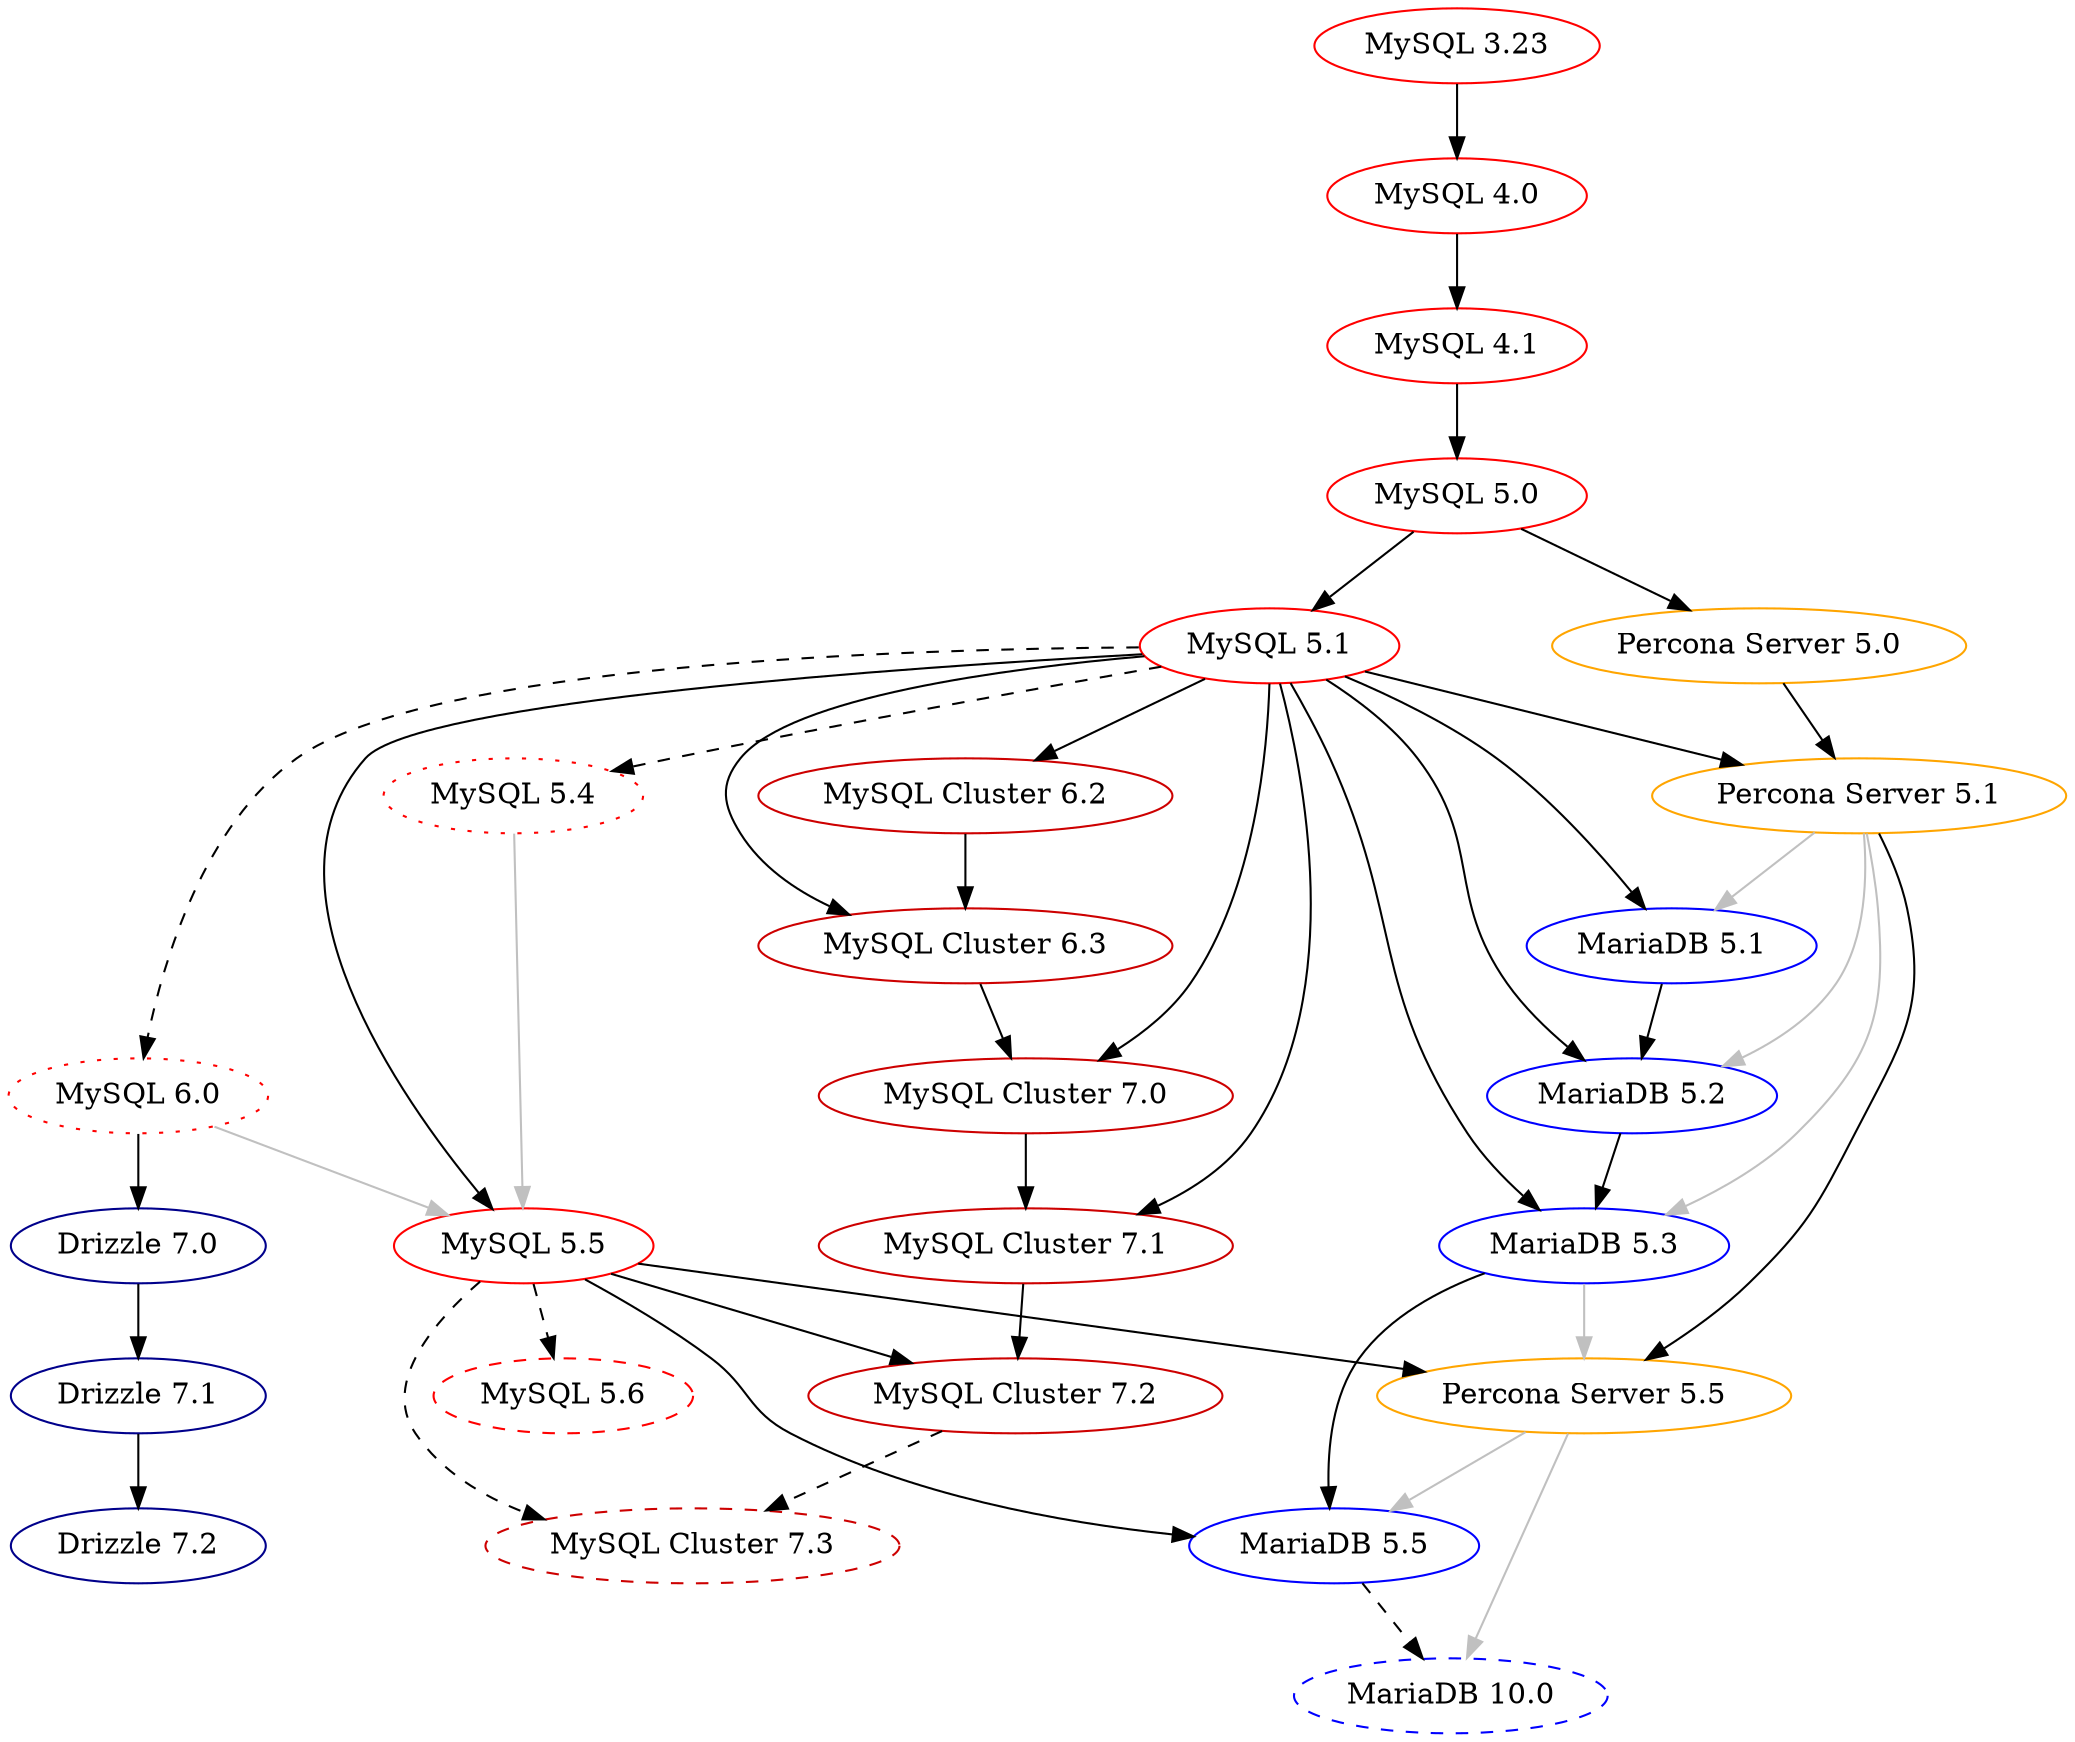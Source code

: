 digraph mysql_history_graph {
	/* Standards:
	   Non-GA: 		dotted
	   Abandoned: 		dotted 
	   Oracle MySQL: 	red
	   MySQL Cluster: 	red3
	   MariaDB: 		blue
	   Drizzle: 		blue4
	   Percona Server: 	orange
	*/

	/* MySQL/Sun/Oracle MySQL GA */
	"MySQL 3.23" [color="red"];
	"MySQL 4.0" [color="red"];
	"MySQL 4.1" [color="red"];
	"MySQL 5.0" [color="red"];
	"MySQL 5.1" [color="red"];
	"MySQL 5.5" [color="red"];
	"MySQL 3.23" -> "MySQL 4.0";
	"MySQL 4.0" -> "MySQL 4.1";
	"MySQL 4.1" -> "MySQL 5.0";
	"MySQL 5.0" -> "MySQL 5.1";
	"MySQL 5.1" -> "MySQL 5.5";
	"MySQL 5.4" -> "MySQL 5.5" [color="grey"]; // InnoDB Scalability
	"MySQL 6.0" -> "MySQL 5.5" [color="grey"]; // Optimizer improvements

	/* MySQL/Sun/Oracle non-GA */	
	"MySQL 5.4" [color="red",style="dotted"];
	"MySQL 5.6" [color="red",style="dashed"];
	"MySQL 6.0" [color="red",style="dotted"];
	"MySQL 5.1" -> "MySQL 5.4" [style="dashed"];
	"MySQL 5.5" -> "MySQL 5.6" [style="dashed"];
	"MySQL 5.1" -> "MySQL 6.0" [style="dashed"];

	/* MySQL Cluster (NDB) */
	"MySQL Cluster 6.2" [color="red3"]
	"MySQL Cluster 6.3" [color="red3"]
	"MySQL Cluster 7.0" [color="red3"]
	"MySQL Cluster 7.1" [color="red3"]
	"MySQL Cluster 7.2" [color="red3"]
	"MySQL Cluster 7.3"  [color="red3",style="dashed"];
	"MySQL 5.1" -> "MySQL Cluster 6.2";
	"MySQL 5.1" -> "MySQL Cluster 6.3";
	"MySQL Cluster 6.2" -> "MySQL Cluster 6.3";
	"MySQL 5.1" -> "MySQL Cluster 7.0";
	"MySQL Cluster 6.3" -> "MySQL Cluster 7.0";
	"MySQL 5.1" -> "MySQL Cluster 7.1";
	"MySQL Cluster 7.0" -> "MySQL Cluster 7.1";
	"MySQL 5.5" -> "MySQL Cluster 7.2";
	"MySQL Cluster 7.1" -> "MySQL Cluster 7.2";
	"MySQL 5.5" -> "MySQL Cluster 7.3" [style="dashed"];
	"MySQL Cluster 7.2" -> "MySQL Cluster 7.3" [style="dashed"];

	/* MariaDB */
	"MariaDB 5.1" [color="blue"];
	"MariaDB 5.2" [color="blue"];
	"MariaDB 5.3" [color="blue"];
	"MariaDB 5.5" [color="blue"];
	"MariaDB 10.0" [color="blue", style="dashed"];
	"MySQL 5.1" -> "MariaDB 5.1";
	"Percona Server 5.1" -> "MariaDB 5.1" [color="grey"]; // XtraDB
	"MySQL 5.1" -> "MariaDB 5.2";
	"MariaDB 5.1" -> "MariaDB 5.2";
	"Percona Server 5.1" -> "MariaDB 5.2" [color="grey"]; // XtraDB
	"MySQL 5.1" -> "MariaDB 5.3";
	"MariaDB 5.2" -> "MariaDB 5.3";
	"Percona Server 5.1" -> "MariaDB 5.3" [color="grey"]; // XtraDB
	"MySQL 5.5" -> "MariaDB 5.5";
	"MariaDB 5.3" -> "MariaDB 5.5";
	"Percona Server 5.5" -> "MariaDB 5.5" [color="grey"]; // XtraDB
	"MariaDB 5.5" -> "MariaDB 10.0" [style="dashed"];
	"Percona Server 5.5" -> "MariaDB 10.0" [color="grey"]; // XtraDB

	/* Percona Server */
	"Percona Server 5.0" [color="orange"];
	"Percona Server 5.1" [color="orange"];
	"Percona Server 5.5" [color="orange"];
	"MySQL 5.0" -> "Percona Server 5.0";
	"MySQL 5.1" -> "Percona Server 5.1";
	"Percona Server 5.0" -> "Percona Server 5.1";
	"MySQL 5.5" -> "Percona Server 5.5";
	"Percona Server 5.1" -> "Percona Server 5.5";
	"MariaDB 5.3" -> "Percona Server 5.5" [color="grey"]; // group commit

	/* Drizzle */
	"Drizzle 7.0" [color="blue4"];
	"Drizzle 7.1" [color="blue4"];
	"Drizzle 7.2" [color="blue4"];
	"MySQL 6.0" -> "Drizzle 7.0"	
	"Drizzle 7.0" -> "Drizzle 7.1"	
	"Drizzle 7.1" -> "Drizzle 7.2"	
}
